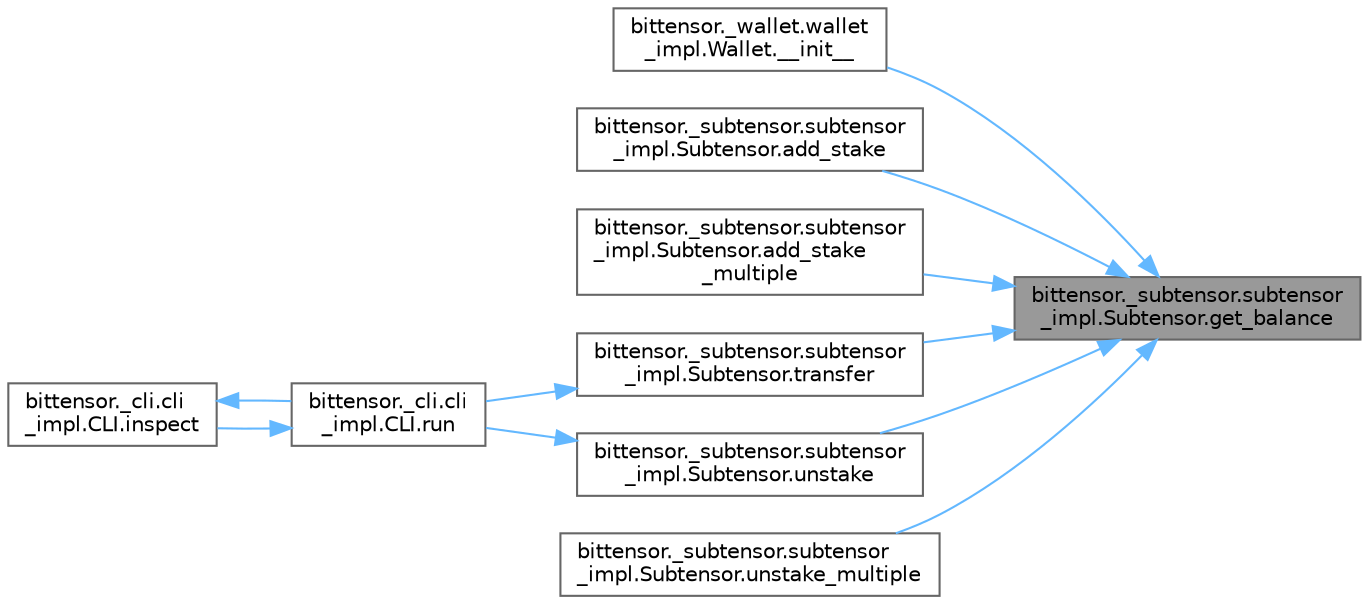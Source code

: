 digraph "bittensor._subtensor.subtensor_impl.Subtensor.get_balance"
{
 // LATEX_PDF_SIZE
  bgcolor="transparent";
  edge [fontname=Helvetica,fontsize=10,labelfontname=Helvetica,labelfontsize=10];
  node [fontname=Helvetica,fontsize=10,shape=box,height=0.2,width=0.4];
  rankdir="RL";
  Node1 [label="bittensor._subtensor.subtensor\l_impl.Subtensor.get_balance",height=0.2,width=0.4,color="gray40", fillcolor="grey60", style="filled", fontcolor="black",tooltip=" "];
  Node1 -> Node2 [dir="back",color="steelblue1",style="solid"];
  Node2 [label="bittensor._wallet.wallet\l_impl.Wallet.__init__",height=0.2,width=0.4,color="grey40", fillcolor="white", style="filled",URL="$classbittensor_1_1__wallet_1_1wallet__impl_1_1_wallet.html#aa7add4c474e3294236fd088017f02de5",tooltip=" "];
  Node1 -> Node3 [dir="back",color="steelblue1",style="solid"];
  Node3 [label="bittensor._subtensor.subtensor\l_impl.Subtensor.add_stake",height=0.2,width=0.4,color="grey40", fillcolor="white", style="filled",URL="$classbittensor_1_1__subtensor_1_1subtensor__impl_1_1_subtensor.html#a0748d536995b644ab4beecd637c7a312",tooltip=" "];
  Node1 -> Node4 [dir="back",color="steelblue1",style="solid"];
  Node4 [label="bittensor._subtensor.subtensor\l_impl.Subtensor.add_stake\l_multiple",height=0.2,width=0.4,color="grey40", fillcolor="white", style="filled",URL="$classbittensor_1_1__subtensor_1_1subtensor__impl_1_1_subtensor.html#aefa4f24e0b02afee00a2442358f5f1ff",tooltip=" "];
  Node1 -> Node5 [dir="back",color="steelblue1",style="solid"];
  Node5 [label="bittensor._subtensor.subtensor\l_impl.Subtensor.transfer",height=0.2,width=0.4,color="grey40", fillcolor="white", style="filled",URL="$classbittensor_1_1__subtensor_1_1subtensor__impl_1_1_subtensor.html#a2c4eaca27e152b751e38dfe6fd5510c7",tooltip=" "];
  Node5 -> Node6 [dir="back",color="steelblue1",style="solid"];
  Node6 [label="bittensor._cli.cli\l_impl.CLI.run",height=0.2,width=0.4,color="grey40", fillcolor="white", style="filled",URL="$classbittensor_1_1__cli_1_1cli__impl_1_1_c_l_i.html#aefb4bb012305712b2dbbd29545c843ce",tooltip=" "];
  Node6 -> Node7 [dir="back",color="steelblue1",style="solid"];
  Node7 [label="bittensor._cli.cli\l_impl.CLI.inspect",height=0.2,width=0.4,color="grey40", fillcolor="white", style="filled",URL="$classbittensor_1_1__cli_1_1cli__impl_1_1_c_l_i.html#ae03172c94947caed1fdc0a5c0a0aa8c2",tooltip=" "];
  Node7 -> Node6 [dir="back",color="steelblue1",style="solid"];
  Node1 -> Node8 [dir="back",color="steelblue1",style="solid"];
  Node8 [label="bittensor._subtensor.subtensor\l_impl.Subtensor.unstake",height=0.2,width=0.4,color="grey40", fillcolor="white", style="filled",URL="$classbittensor_1_1__subtensor_1_1subtensor__impl_1_1_subtensor.html#a5df4679e01f901762b29c773e5ba8518",tooltip=" "];
  Node8 -> Node6 [dir="back",color="steelblue1",style="solid"];
  Node1 -> Node9 [dir="back",color="steelblue1",style="solid"];
  Node9 [label="bittensor._subtensor.subtensor\l_impl.Subtensor.unstake_multiple",height=0.2,width=0.4,color="grey40", fillcolor="white", style="filled",URL="$classbittensor_1_1__subtensor_1_1subtensor__impl_1_1_subtensor.html#ac308c7f078a5391c06029d3c9a82f0b5",tooltip=" "];
}
